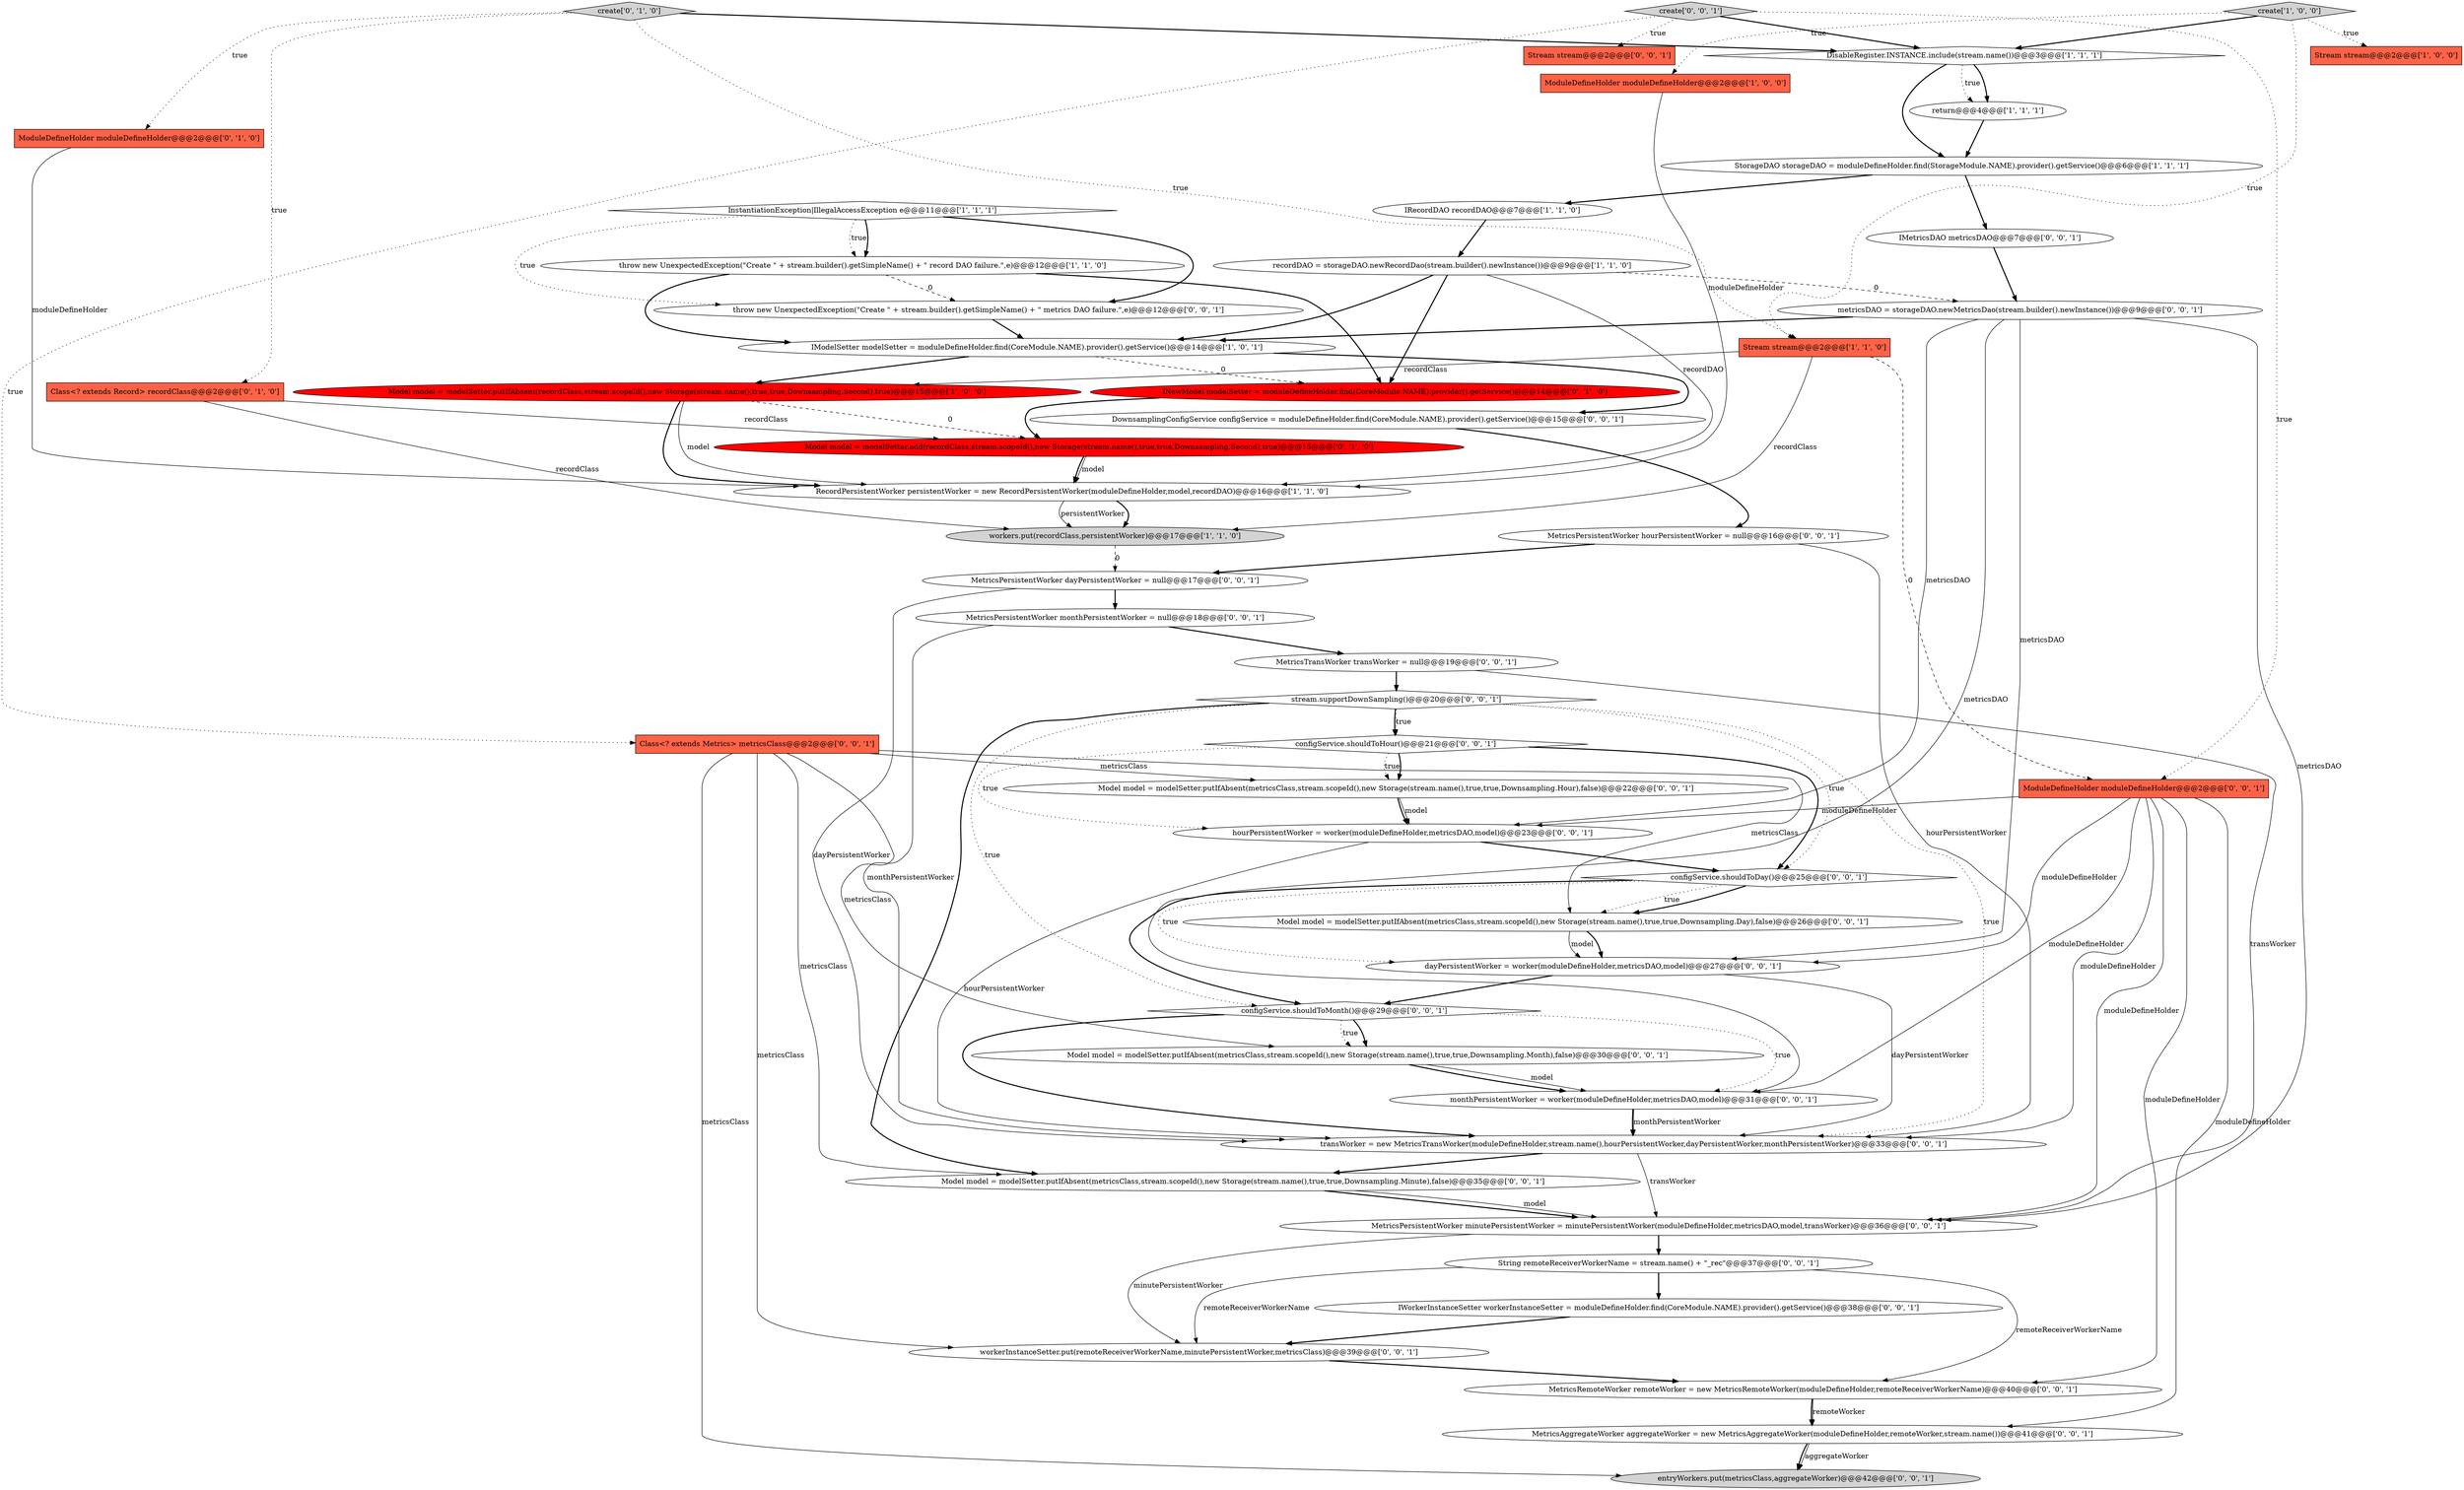digraph {
8 [style = filled, label = "ModuleDefineHolder moduleDefineHolder@@@2@@@['1', '0', '0']", fillcolor = tomato, shape = box image = "AAA0AAABBB1BBB"];
43 [style = filled, label = "hourPersistentWorker = worker(moduleDefineHolder,metricsDAO,model)@@@23@@@['0', '0', '1']", fillcolor = white, shape = ellipse image = "AAA0AAABBB3BBB"];
27 [style = filled, label = "throw new UnexpectedException(\"Create \" + stream.builder().getSimpleName() + \" metrics DAO failure.\",e)@@@12@@@['0', '0', '1']", fillcolor = white, shape = ellipse image = "AAA0AAABBB3BBB"];
15 [style = filled, label = "Class<? extends Record> recordClass@@@2@@@['0', '1', '0']", fillcolor = tomato, shape = box image = "AAA0AAABBB2BBB"];
36 [style = filled, label = "Stream stream@@@2@@@['0', '0', '1']", fillcolor = tomato, shape = box image = "AAA0AAABBB3BBB"];
24 [style = filled, label = "String remoteReceiverWorkerName = stream.name() + \"_rec\"@@@37@@@['0', '0', '1']", fillcolor = white, shape = ellipse image = "AAA0AAABBB3BBB"];
50 [style = filled, label = "MetricsPersistentWorker monthPersistentWorker = null@@@18@@@['0', '0', '1']", fillcolor = white, shape = ellipse image = "AAA0AAABBB3BBB"];
33 [style = filled, label = "monthPersistentWorker = worker(moduleDefineHolder,metricsDAO,model)@@@31@@@['0', '0', '1']", fillcolor = white, shape = ellipse image = "AAA0AAABBB3BBB"];
25 [style = filled, label = "DownsamplingConfigService configService = moduleDefineHolder.find(CoreModule.NAME).provider().getService()@@@15@@@['0', '0', '1']", fillcolor = white, shape = ellipse image = "AAA0AAABBB3BBB"];
46 [style = filled, label = "metricsDAO = storageDAO.newMetricsDao(stream.builder().newInstance())@@@9@@@['0', '0', '1']", fillcolor = white, shape = ellipse image = "AAA0AAABBB3BBB"];
42 [style = filled, label = "dayPersistentWorker = worker(moduleDefineHolder,metricsDAO,model)@@@27@@@['0', '0', '1']", fillcolor = white, shape = ellipse image = "AAA0AAABBB3BBB"];
22 [style = filled, label = "IMetricsDAO metricsDAO@@@7@@@['0', '0', '1']", fillcolor = white, shape = ellipse image = "AAA0AAABBB3BBB"];
38 [style = filled, label = "MetricsAggregateWorker aggregateWorker = new MetricsAggregateWorker(moduleDefineHolder,remoteWorker,stream.name())@@@41@@@['0', '0', '1']", fillcolor = white, shape = ellipse image = "AAA0AAABBB3BBB"];
39 [style = filled, label = "Class<? extends Metrics> metricsClass@@@2@@@['0', '0', '1']", fillcolor = tomato, shape = box image = "AAA0AAABBB3BBB"];
44 [style = filled, label = "workerInstanceSetter.put(remoteReceiverWorkerName,minutePersistentWorker,metricsClass)@@@39@@@['0', '0', '1']", fillcolor = white, shape = ellipse image = "AAA0AAABBB3BBB"];
0 [style = filled, label = "throw new UnexpectedException(\"Create \" + stream.builder().getSimpleName() + \" record DAO failure.\",e)@@@12@@@['1', '1', '0']", fillcolor = white, shape = ellipse image = "AAA0AAABBB1BBB"];
41 [style = filled, label = "entryWorkers.put(metricsClass,aggregateWorker)@@@42@@@['0', '0', '1']", fillcolor = lightgray, shape = ellipse image = "AAA0AAABBB3BBB"];
14 [style = filled, label = "Stream stream@@@2@@@['1', '1', '0']", fillcolor = tomato, shape = box image = "AAA0AAABBB1BBB"];
19 [style = filled, label = "create['0', '1', '0']", fillcolor = lightgray, shape = diamond image = "AAA0AAABBB2BBB"];
32 [style = filled, label = "create['0', '0', '1']", fillcolor = lightgray, shape = diamond image = "AAA0AAABBB3BBB"];
26 [style = filled, label = "configService.shouldToDay()@@@25@@@['0', '0', '1']", fillcolor = white, shape = diamond image = "AAA0AAABBB3BBB"];
47 [style = filled, label = "MetricsTransWorker transWorker = null@@@19@@@['0', '0', '1']", fillcolor = white, shape = ellipse image = "AAA0AAABBB3BBB"];
49 [style = filled, label = "MetricsPersistentWorker hourPersistentWorker = null@@@16@@@['0', '0', '1']", fillcolor = white, shape = ellipse image = "AAA0AAABBB3BBB"];
20 [style = filled, label = "MetricsRemoteWorker remoteWorker = new MetricsRemoteWorker(moduleDefineHolder,remoteReceiverWorkerName)@@@40@@@['0', '0', '1']", fillcolor = white, shape = ellipse image = "AAA0AAABBB3BBB"];
37 [style = filled, label = "configService.shouldToMonth()@@@29@@@['0', '0', '1']", fillcolor = white, shape = diamond image = "AAA0AAABBB3BBB"];
9 [style = filled, label = "RecordPersistentWorker persistentWorker = new RecordPersistentWorker(moduleDefineHolder,model,recordDAO)@@@16@@@['1', '1', '0']", fillcolor = white, shape = ellipse image = "AAA0AAABBB1BBB"];
48 [style = filled, label = "IWorkerInstanceSetter workerInstanceSetter = moduleDefineHolder.find(CoreModule.NAME).provider().getService()@@@38@@@['0', '0', '1']", fillcolor = white, shape = ellipse image = "AAA0AAABBB3BBB"];
18 [style = filled, label = "INewModel modelSetter = moduleDefineHolder.find(CoreModule.NAME).provider().getService()@@@14@@@['0', '1', '0']", fillcolor = red, shape = ellipse image = "AAA1AAABBB2BBB"];
31 [style = filled, label = "Model model = modelSetter.putIfAbsent(metricsClass,stream.scopeId(),new Storage(stream.name(),true,true,Downsampling.Minute),false)@@@35@@@['0', '0', '1']", fillcolor = white, shape = ellipse image = "AAA0AAABBB3BBB"];
28 [style = filled, label = "configService.shouldToHour()@@@21@@@['0', '0', '1']", fillcolor = white, shape = diamond image = "AAA0AAABBB3BBB"];
45 [style = filled, label = "MetricsPersistentWorker dayPersistentWorker = null@@@17@@@['0', '0', '1']", fillcolor = white, shape = ellipse image = "AAA0AAABBB3BBB"];
30 [style = filled, label = "transWorker = new MetricsTransWorker(moduleDefineHolder,stream.name(),hourPersistentWorker,dayPersistentWorker,monthPersistentWorker)@@@33@@@['0', '0', '1']", fillcolor = white, shape = ellipse image = "AAA0AAABBB3BBB"];
4 [style = filled, label = "Stream stream@@@2@@@['1', '0', '0']", fillcolor = tomato, shape = box image = "AAA0AAABBB1BBB"];
11 [style = filled, label = "workers.put(recordClass,persistentWorker)@@@17@@@['1', '1', '0']", fillcolor = lightgray, shape = ellipse image = "AAA0AAABBB1BBB"];
13 [style = filled, label = "create['1', '0', '0']", fillcolor = lightgray, shape = diamond image = "AAA0AAABBB1BBB"];
5 [style = filled, label = "IRecordDAO recordDAO@@@7@@@['1', '1', '0']", fillcolor = white, shape = ellipse image = "AAA0AAABBB1BBB"];
34 [style = filled, label = "stream.supportDownSampling()@@@20@@@['0', '0', '1']", fillcolor = white, shape = diamond image = "AAA0AAABBB3BBB"];
35 [style = filled, label = "Model model = modelSetter.putIfAbsent(metricsClass,stream.scopeId(),new Storage(stream.name(),true,true,Downsampling.Hour),false)@@@22@@@['0', '0', '1']", fillcolor = white, shape = ellipse image = "AAA0AAABBB3BBB"];
40 [style = filled, label = "ModuleDefineHolder moduleDefineHolder@@@2@@@['0', '0', '1']", fillcolor = tomato, shape = box image = "AAA0AAABBB3BBB"];
7 [style = filled, label = "return@@@4@@@['1', '1', '1']", fillcolor = white, shape = ellipse image = "AAA0AAABBB1BBB"];
17 [style = filled, label = "ModuleDefineHolder moduleDefineHolder@@@2@@@['0', '1', '0']", fillcolor = tomato, shape = box image = "AAA0AAABBB2BBB"];
12 [style = filled, label = "Model model = modelSetter.putIfAbsent(recordClass,stream.scopeId(),new Storage(stream.name(),true,true,Downsampling.Second),true)@@@15@@@['1', '0', '0']", fillcolor = red, shape = ellipse image = "AAA1AAABBB1BBB"];
16 [style = filled, label = "Model model = modelSetter.add(recordClass,stream.scopeId(),new Storage(stream.name(),true,true,Downsampling.Second),true)@@@15@@@['0', '1', '0']", fillcolor = red, shape = ellipse image = "AAA1AAABBB2BBB"];
2 [style = filled, label = "StorageDAO storageDAO = moduleDefineHolder.find(StorageModule.NAME).provider().getService()@@@6@@@['1', '1', '1']", fillcolor = white, shape = ellipse image = "AAA0AAABBB1BBB"];
21 [style = filled, label = "Model model = modelSetter.putIfAbsent(metricsClass,stream.scopeId(),new Storage(stream.name(),true,true,Downsampling.Day),false)@@@26@@@['0', '0', '1']", fillcolor = white, shape = ellipse image = "AAA0AAABBB3BBB"];
29 [style = filled, label = "MetricsPersistentWorker minutePersistentWorker = minutePersistentWorker(moduleDefineHolder,metricsDAO,model,transWorker)@@@36@@@['0', '0', '1']", fillcolor = white, shape = ellipse image = "AAA0AAABBB3BBB"];
23 [style = filled, label = "Model model = modelSetter.putIfAbsent(metricsClass,stream.scopeId(),new Storage(stream.name(),true,true,Downsampling.Month),false)@@@30@@@['0', '0', '1']", fillcolor = white, shape = ellipse image = "AAA0AAABBB3BBB"];
3 [style = filled, label = "IModelSetter modelSetter = moduleDefineHolder.find(CoreModule.NAME).provider().getService()@@@14@@@['1', '0', '1']", fillcolor = white, shape = ellipse image = "AAA0AAABBB1BBB"];
6 [style = filled, label = "DisableRegister.INSTANCE.include(stream.name())@@@3@@@['1', '1', '1']", fillcolor = white, shape = diamond image = "AAA0AAABBB1BBB"];
1 [style = filled, label = "InstantiationException|IllegalAccessException e@@@11@@@['1', '1', '1']", fillcolor = white, shape = diamond image = "AAA0AAABBB1BBB"];
10 [style = filled, label = "recordDAO = storageDAO.newRecordDao(stream.builder().newInstance())@@@9@@@['1', '1', '0']", fillcolor = white, shape = ellipse image = "AAA0AAABBB1BBB"];
25->49 [style = bold, label=""];
30->29 [style = solid, label="transWorker"];
21->42 [style = bold, label=""];
9->11 [style = bold, label=""];
38->41 [style = solid, label="aggregateWorker"];
28->35 [style = dotted, label="true"];
1->27 [style = bold, label=""];
43->30 [style = solid, label="hourPersistentWorker"];
38->41 [style = bold, label=""];
43->26 [style = bold, label=""];
35->43 [style = bold, label=""];
12->9 [style = bold, label=""];
24->20 [style = solid, label="remoteReceiverWorkerName"];
32->6 [style = bold, label=""];
34->26 [style = dotted, label="true"];
46->43 [style = solid, label="metricsDAO"];
23->33 [style = bold, label=""];
14->11 [style = solid, label="recordClass"];
16->9 [style = solid, label="model"];
40->29 [style = solid, label="moduleDefineHolder"];
46->42 [style = solid, label="metricsDAO"];
1->0 [style = dotted, label="true"];
47->34 [style = bold, label=""];
34->37 [style = dotted, label="true"];
39->31 [style = solid, label="metricsClass"];
16->9 [style = bold, label=""];
13->4 [style = dotted, label="true"];
40->33 [style = solid, label="moduleDefineHolder"];
1->27 [style = dotted, label="true"];
0->3 [style = bold, label=""];
34->28 [style = dotted, label="true"];
5->10 [style = bold, label=""];
22->46 [style = bold, label=""];
10->9 [style = solid, label="recordDAO"];
19->17 [style = dotted, label="true"];
21->42 [style = solid, label="model"];
33->30 [style = solid, label="monthPersistentWorker"];
31->29 [style = bold, label=""];
34->31 [style = bold, label=""];
39->23 [style = solid, label="metricsClass"];
1->0 [style = bold, label=""];
48->44 [style = bold, label=""];
32->36 [style = dotted, label="true"];
20->38 [style = bold, label=""];
0->27 [style = dashed, label="0"];
19->6 [style = bold, label=""];
14->12 [style = solid, label="recordClass"];
6->2 [style = bold, label=""];
24->44 [style = solid, label="remoteReceiverWorkerName"];
39->21 [style = solid, label="metricsClass"];
28->35 [style = bold, label=""];
50->30 [style = solid, label="monthPersistentWorker"];
40->30 [style = solid, label="moduleDefineHolder"];
7->2 [style = bold, label=""];
44->20 [style = bold, label=""];
31->29 [style = solid, label="model"];
6->7 [style = dotted, label="true"];
33->30 [style = bold, label=""];
26->37 [style = bold, label=""];
6->7 [style = bold, label=""];
14->40 [style = dashed, label="0"];
46->33 [style = solid, label="metricsDAO"];
46->29 [style = solid, label="metricsDAO"];
10->18 [style = bold, label=""];
49->45 [style = bold, label=""];
20->38 [style = solid, label="remoteWorker"];
39->41 [style = solid, label="metricsClass"];
42->37 [style = bold, label=""];
45->30 [style = solid, label="dayPersistentWorker"];
26->42 [style = dotted, label="true"];
37->30 [style = bold, label=""];
28->26 [style = bold, label=""];
3->12 [style = bold, label=""];
39->35 [style = solid, label="metricsClass"];
19->15 [style = dotted, label="true"];
26->21 [style = bold, label=""];
40->20 [style = solid, label="moduleDefineHolder"];
17->9 [style = solid, label="moduleDefineHolder"];
10->46 [style = dashed, label="0"];
34->28 [style = bold, label=""];
8->9 [style = solid, label="moduleDefineHolder"];
13->8 [style = dotted, label="true"];
12->9 [style = solid, label="model"];
30->31 [style = bold, label=""];
28->43 [style = dotted, label="true"];
0->18 [style = bold, label=""];
13->6 [style = bold, label=""];
39->44 [style = solid, label="metricsClass"];
13->14 [style = dotted, label="true"];
34->30 [style = dotted, label="true"];
46->3 [style = bold, label=""];
2->5 [style = bold, label=""];
42->30 [style = solid, label="dayPersistentWorker"];
18->16 [style = bold, label=""];
40->38 [style = solid, label="moduleDefineHolder"];
19->14 [style = dotted, label="true"];
49->30 [style = solid, label="hourPersistentWorker"];
37->33 [style = dotted, label="true"];
32->39 [style = dotted, label="true"];
12->16 [style = dashed, label="0"];
40->42 [style = solid, label="moduleDefineHolder"];
3->25 [style = bold, label=""];
3->18 [style = dashed, label="0"];
29->44 [style = solid, label="minutePersistentWorker"];
15->16 [style = solid, label="recordClass"];
40->43 [style = solid, label="moduleDefineHolder"];
27->3 [style = bold, label=""];
9->11 [style = solid, label="persistentWorker"];
35->43 [style = solid, label="model"];
10->3 [style = bold, label=""];
32->40 [style = dotted, label="true"];
15->11 [style = solid, label="recordClass"];
37->23 [style = bold, label=""];
23->33 [style = solid, label="model"];
26->21 [style = dotted, label="true"];
45->50 [style = bold, label=""];
50->47 [style = bold, label=""];
37->23 [style = dotted, label="true"];
2->22 [style = bold, label=""];
29->24 [style = bold, label=""];
24->48 [style = bold, label=""];
47->29 [style = solid, label="transWorker"];
11->45 [style = dashed, label="0"];
}
